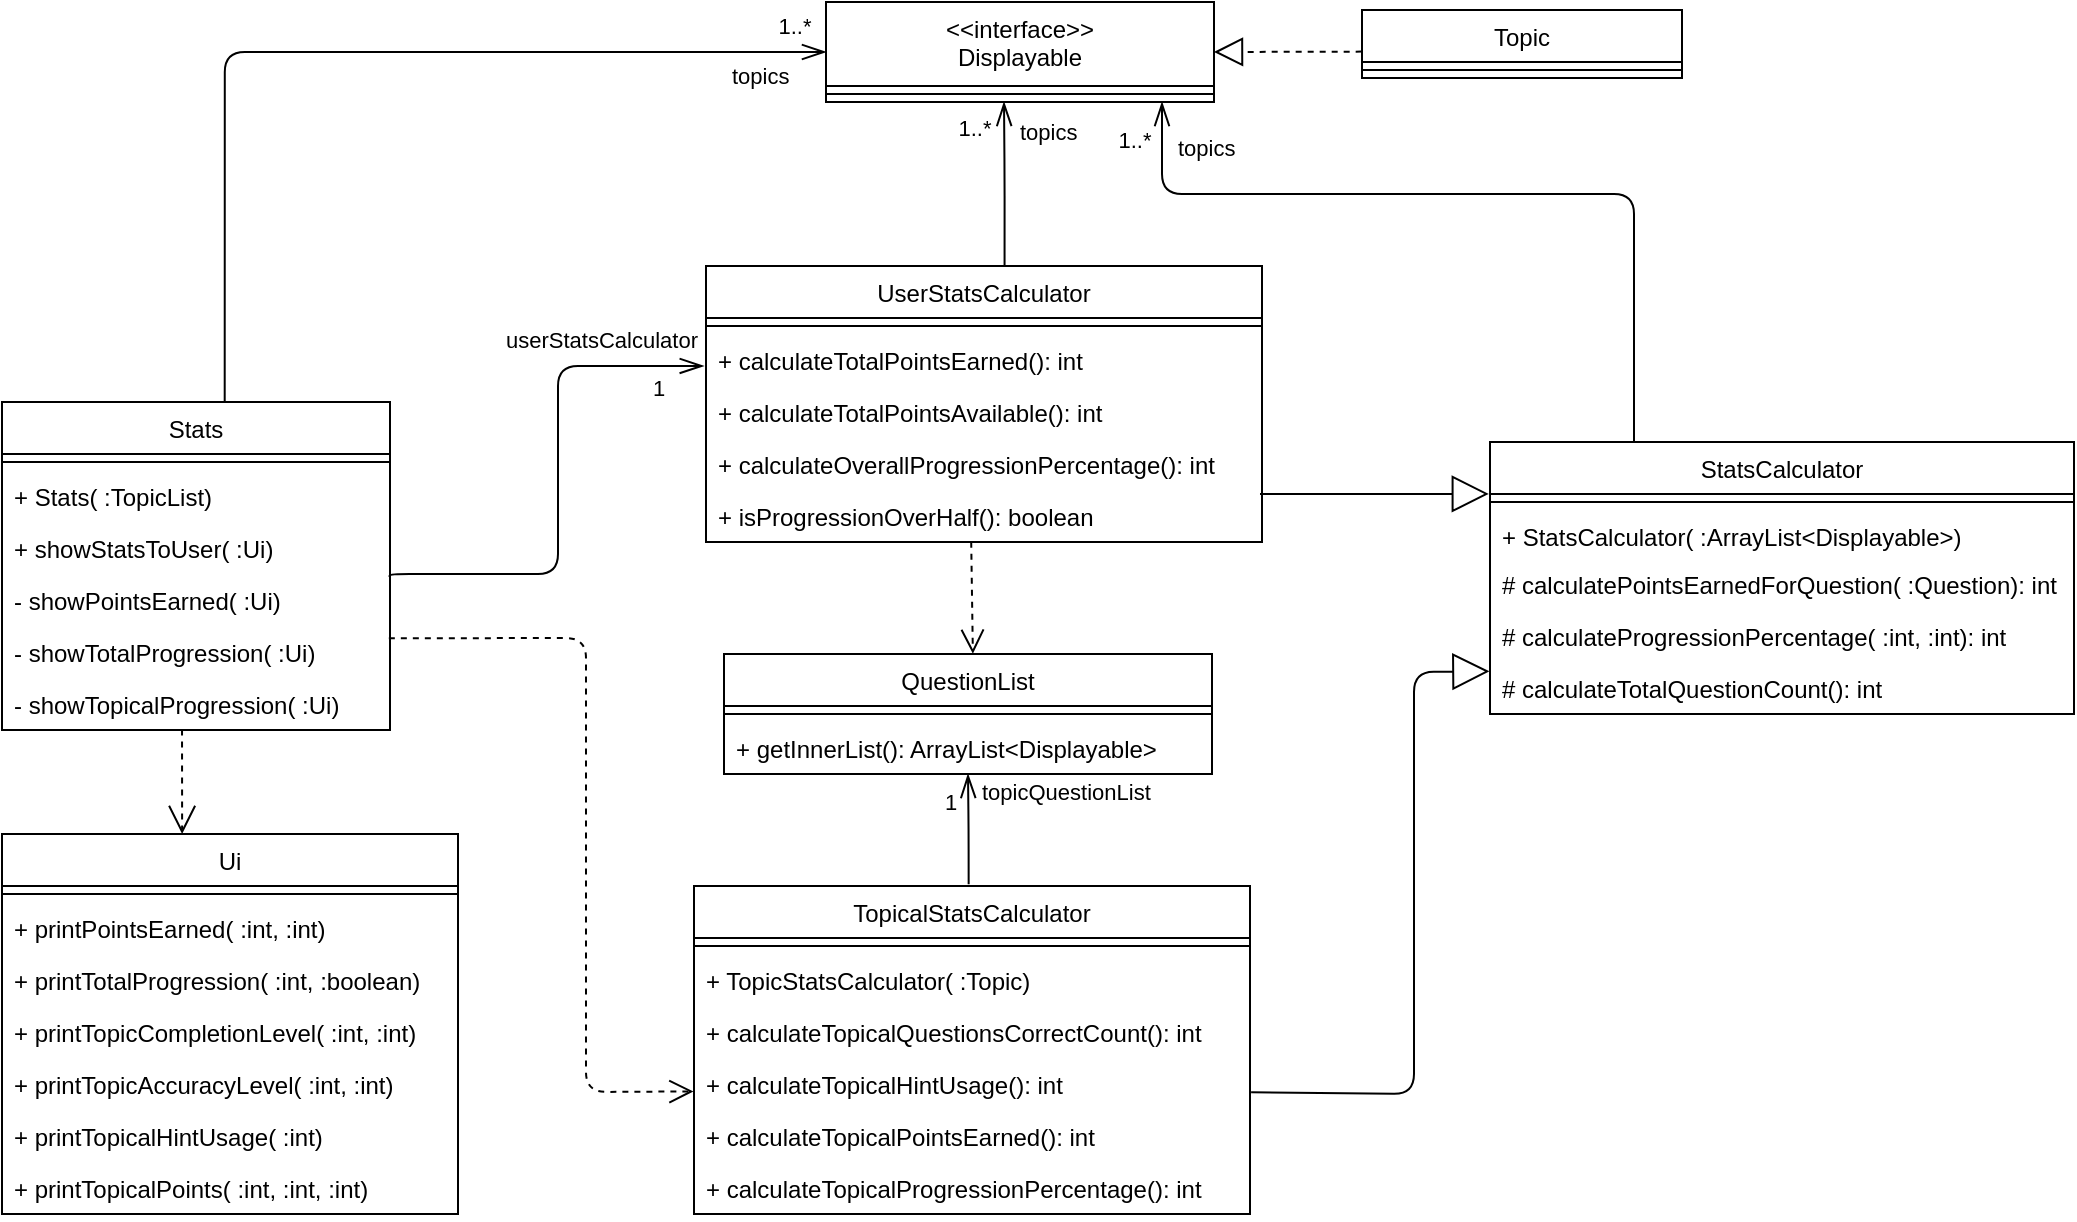 <mxfile version="13.9.2" type="device"><diagram id="C5RBs43oDa-KdzZeNtuy" name="Page-1"><mxGraphModel dx="1209" dy="596" grid="1" gridSize="2" guides="1" tooltips="1" connect="1" arrows="1" fold="1" page="1" pageScale="1" pageWidth="1169" pageHeight="827" math="0" shadow="0"><root><mxCell id="WIyWlLk6GJQsqaUBKTNV-0"/><mxCell id="WIyWlLk6GJQsqaUBKTNV-1" parent="WIyWlLk6GJQsqaUBKTNV-0"/><mxCell id="vh_4Dgs_r9eCXWPWWvIM-144" value="" style="endArrow=open;endSize=12;dashed=1;html=1;exitX=0.464;exitY=0.991;exitDx=0;exitDy=0;exitPerimeter=0;entryX=0.395;entryY=0;entryDx=0;entryDy=0;entryPerimeter=0;" parent="WIyWlLk6GJQsqaUBKTNV-1" source="vh_4Dgs_r9eCXWPWWvIM-139" target="vh_4Dgs_r9eCXWPWWvIM-140" edge="1"><mxGeometry width="160" relative="1" as="geometry"><mxPoint x="178" y="512" as="sourcePoint"/><mxPoint x="262" y="492" as="targetPoint"/></mxGeometry></mxCell><mxCell id="vh_4Dgs_r9eCXWPWWvIM-161" value="userStatsCalculator&lt;br&gt;" style="endArrow=openThin;endFill=0;html=1;edgeStyle=orthogonalEdgeStyle;align=left;verticalAlign=top;exitX=0.999;exitY=0.288;exitDx=0;exitDy=0;exitPerimeter=0;entryX=-0.004;entryY=0.614;entryDx=0;entryDy=0;entryPerimeter=0;endSize=10;" parent="WIyWlLk6GJQsqaUBKTNV-1" target="vh_4Dgs_r9eCXWPWWvIM-157" edge="1"><mxGeometry x="0.445" y="38" relative="1" as="geometry"><mxPoint x="571.806" y="427.488" as="sourcePoint"/><mxPoint x="726" y="354" as="targetPoint"/><Array as="points"><mxPoint x="572" y="426"/><mxPoint x="656" y="426"/><mxPoint x="656" y="322"/></Array><mxPoint x="-28" y="12" as="offset"/></mxGeometry></mxCell><mxCell id="vh_4Dgs_r9eCXWPWWvIM-162" value="1" style="edgeLabel;html=1;align=center;verticalAlign=middle;resizable=0;points=[];" parent="vh_4Dgs_r9eCXWPWWvIM-161" vertex="1" connectable="0"><mxGeometry x="0.411" y="2" relative="1" as="geometry"><mxPoint x="52" y="5.65" as="offset"/></mxGeometry></mxCell><mxCell id="vh_4Dgs_r9eCXWPWWvIM-206" value="&lt;&lt;interface&gt;&gt;&#10;Displayable&#10;" style="swimlane;fontStyle=0;align=center;verticalAlign=top;childLayout=stackLayout;horizontal=1;startSize=42;horizontalStack=0;resizeParent=1;resizeParentMax=0;resizeLast=0;collapsible=1;marginBottom=0;" parent="WIyWlLk6GJQsqaUBKTNV-1" vertex="1"><mxGeometry x="790" y="140" width="194" height="50" as="geometry"/></mxCell><mxCell id="vh_4Dgs_r9eCXWPWWvIM-213" value="topics" style="endArrow=openThin;endFill=0;html=1;edgeStyle=orthogonalEdgeStyle;align=left;verticalAlign=top;exitX=0.537;exitY=0.004;exitDx=0;exitDy=0;exitPerimeter=0;endSize=10;" parent="vh_4Dgs_r9eCXWPWWvIM-206" source="vh_4Dgs_r9eCXWPWWvIM-155" edge="1"><mxGeometry x="0.951" y="-6" relative="1" as="geometry"><mxPoint x="89" y="164" as="sourcePoint"/><mxPoint x="89" y="50" as="targetPoint"/><Array as="points"><mxPoint x="89" y="88"/><mxPoint x="89" y="88"/></Array><mxPoint as="offset"/></mxGeometry></mxCell><mxCell id="vh_4Dgs_r9eCXWPWWvIM-214" value="1..*" style="edgeLabel;html=1;align=center;verticalAlign=middle;resizable=0;points=[];" parent="vh_4Dgs_r9eCXWPWWvIM-213" vertex="1" connectable="0"><mxGeometry x="0.411" y="2" relative="1" as="geometry"><mxPoint x="-13.19" y="-12.23" as="offset"/></mxGeometry></mxCell><mxCell id="vh_4Dgs_r9eCXWPWWvIM-207" value="" style="line;strokeWidth=1;fillColor=none;align=left;verticalAlign=middle;spacingTop=-1;spacingLeft=3;spacingRight=3;rotatable=0;labelPosition=right;points=[];portConstraint=eastwest;" parent="vh_4Dgs_r9eCXWPWWvIM-206" vertex="1"><mxGeometry y="42" width="194" height="8" as="geometry"/></mxCell><mxCell id="vh_4Dgs_r9eCXWPWWvIM-171" value="" style="endArrow=open;endSize=10;dashed=1;html=1;exitX=0.997;exitY=0.236;exitDx=0;exitDy=0;exitPerimeter=0;entryX=-0.001;entryY=0.643;entryDx=0;entryDy=0;entryPerimeter=0;" parent="WIyWlLk6GJQsqaUBKTNV-1" source="vh_4Dgs_r9eCXWPWWvIM-138" target="vh_4Dgs_r9eCXWPWWvIM-169" edge="1"><mxGeometry width="160" relative="1" as="geometry"><mxPoint x="716.194" y="524.82" as="sourcePoint"/><mxPoint x="730" y="606" as="targetPoint"/><Array as="points"><mxPoint x="670" y="458"/><mxPoint x="670" y="685"/></Array></mxGeometry></mxCell><mxCell id="vh_4Dgs_r9eCXWPWWvIM-189" value="StatsCalculator" style="swimlane;fontStyle=0;align=center;verticalAlign=top;childLayout=stackLayout;horizontal=1;startSize=26;horizontalStack=0;resizeParent=1;resizeParentMax=0;resizeLast=0;collapsible=1;marginBottom=0;" parent="WIyWlLk6GJQsqaUBKTNV-1" vertex="1"><mxGeometry x="1122" y="360" width="292" height="136" as="geometry"/></mxCell><mxCell id="vh_4Dgs_r9eCXWPWWvIM-190" value="" style="line;strokeWidth=1;fillColor=none;align=left;verticalAlign=middle;spacingTop=-1;spacingLeft=3;spacingRight=3;rotatable=0;labelPosition=right;points=[];portConstraint=eastwest;" parent="vh_4Dgs_r9eCXWPWWvIM-189" vertex="1"><mxGeometry y="26" width="292" height="8" as="geometry"/></mxCell><mxCell id="vh_4Dgs_r9eCXWPWWvIM-191" value="+ StatsCalculator( :ArrayList&lt;Displayable&gt;)" style="text;strokeColor=none;fillColor=none;align=left;verticalAlign=top;spacingLeft=4;spacingRight=4;overflow=hidden;rotatable=0;points=[[0,0.5],[1,0.5]];portConstraint=eastwest;" parent="vh_4Dgs_r9eCXWPWWvIM-189" vertex="1"><mxGeometry y="34" width="292" height="24" as="geometry"/></mxCell><mxCell id="vh_4Dgs_r9eCXWPWWvIM-192" value="# calculatePointsEarnedForQuestion( :Question): int" style="text;strokeColor=none;fillColor=none;align=left;verticalAlign=top;spacingLeft=4;spacingRight=4;overflow=hidden;rotatable=0;points=[[0,0.5],[1,0.5]];portConstraint=eastwest;" parent="vh_4Dgs_r9eCXWPWWvIM-189" vertex="1"><mxGeometry y="58" width="292" height="26" as="geometry"/></mxCell><mxCell id="vh_4Dgs_r9eCXWPWWvIM-194" value="# calculateProgressionPercentage( :int, :int): int" style="text;strokeColor=none;fillColor=none;align=left;verticalAlign=top;spacingLeft=4;spacingRight=4;overflow=hidden;rotatable=0;points=[[0,0.5],[1,0.5]];portConstraint=eastwest;" parent="vh_4Dgs_r9eCXWPWWvIM-189" vertex="1"><mxGeometry y="84" width="292" height="26" as="geometry"/></mxCell><mxCell id="vh_4Dgs_r9eCXWPWWvIM-195" value="# calculateTotalQuestionCount(): int" style="text;strokeColor=none;fillColor=none;align=left;verticalAlign=top;spacingLeft=4;spacingRight=4;overflow=hidden;rotatable=0;points=[[0,0.5],[1,0.5]];portConstraint=eastwest;" parent="vh_4Dgs_r9eCXWPWWvIM-189" vertex="1"><mxGeometry y="110" width="292" height="26" as="geometry"/></mxCell><mxCell id="vh_4Dgs_r9eCXWPWWvIM-178" value="topicQuestionList" style="endArrow=openThin;endFill=0;html=1;edgeStyle=orthogonalEdgeStyle;align=left;verticalAlign=top;entryX=0.5;entryY=1;entryDx=0;entryDy=0;exitX=0.494;exitY=-0.005;exitDx=0;exitDy=0;exitPerimeter=0;endSize=10;" parent="WIyWlLk6GJQsqaUBKTNV-1" source="vh_4Dgs_r9eCXWPWWvIM-165" target="vh_4Dgs_r9eCXWPWWvIM-172" edge="1"><mxGeometry x="1" y="-6" relative="1" as="geometry"><mxPoint x="808" y="670" as="sourcePoint"/><mxPoint x="940" y="700.0" as="targetPoint"/><Array as="points"/><mxPoint x="-1" y="-4" as="offset"/></mxGeometry></mxCell><mxCell id="vh_4Dgs_r9eCXWPWWvIM-179" value="1" style="edgeLabel;html=1;align=center;verticalAlign=middle;resizable=0;points=[];" parent="vh_4Dgs_r9eCXWPWWvIM-178" vertex="1" connectable="0"><mxGeometry x="0.411" y="2" relative="1" as="geometry"><mxPoint x="-7.0" y="-2.28" as="offset"/></mxGeometry></mxCell><mxCell id="vh_4Dgs_r9eCXWPWWvIM-183" value="" style="endArrow=block;endSize=16;endFill=0;html=1;entryX=-0.002;entryY=0.191;entryDx=0;entryDy=0;entryPerimeter=0;" parent="WIyWlLk6GJQsqaUBKTNV-1" target="vh_4Dgs_r9eCXWPWWvIM-189" edge="1"><mxGeometry width="160" relative="1" as="geometry"><mxPoint x="1007" y="386" as="sourcePoint"/><mxPoint x="1084" y="390" as="targetPoint"/></mxGeometry></mxCell><mxCell id="vh_4Dgs_r9eCXWPWWvIM-184" value="" style="endArrow=block;endSize=16;endFill=0;html=1;entryX=-0.001;entryY=0.18;entryDx=0;entryDy=0;entryPerimeter=0;exitX=1.002;exitY=0.661;exitDx=0;exitDy=0;exitPerimeter=0;" parent="WIyWlLk6GJQsqaUBKTNV-1" source="vh_4Dgs_r9eCXWPWWvIM-169" target="vh_4Dgs_r9eCXWPWWvIM-195" edge="1"><mxGeometry width="160" relative="1" as="geometry"><mxPoint x="1006" y="554" as="sourcePoint"/><mxPoint x="1086" y="464" as="targetPoint"/><Array as="points"><mxPoint x="1084" y="686"/><mxPoint x="1084" y="475"/></Array></mxGeometry></mxCell><mxCell id="vh_4Dgs_r9eCXWPWWvIM-208" value="topics" style="endArrow=openThin;endFill=0;html=1;edgeStyle=orthogonalEdgeStyle;align=left;verticalAlign=top;exitX=0.574;exitY=0;exitDx=0;exitDy=0;exitPerimeter=0;entryX=0;entryY=0.5;entryDx=0;entryDy=0;endSize=10;" parent="WIyWlLk6GJQsqaUBKTNV-1" source="vh_4Dgs_r9eCXWPWWvIM-132" target="vh_4Dgs_r9eCXWPWWvIM-206" edge="1"><mxGeometry x="0.796" y="1" relative="1" as="geometry"><mxPoint x="490" y="334" as="sourcePoint"/><mxPoint x="590" y="336.0" as="targetPoint"/><Array as="points"><mxPoint x="489" y="165"/></Array><mxPoint as="offset"/></mxGeometry></mxCell><mxCell id="vh_4Dgs_r9eCXWPWWvIM-209" value="1..*" style="edgeLabel;html=1;align=center;verticalAlign=middle;resizable=0;points=[];" parent="vh_4Dgs_r9eCXWPWWvIM-208" vertex="1" connectable="0"><mxGeometry x="0.411" y="2" relative="1" as="geometry"><mxPoint x="123.9" y="-11" as="offset"/></mxGeometry></mxCell><mxCell id="vh_4Dgs_r9eCXWPWWvIM-210" value="topics" style="endArrow=openThin;endFill=0;html=1;edgeStyle=orthogonalEdgeStyle;align=left;verticalAlign=top;endSize=10;" parent="WIyWlLk6GJQsqaUBKTNV-1" source="vh_4Dgs_r9eCXWPWWvIM-189" target="vh_4Dgs_r9eCXWPWWvIM-206" edge="1"><mxGeometry x="0.951" y="-6" relative="1" as="geometry"><mxPoint x="1194" y="361" as="sourcePoint"/><mxPoint x="1032" y="166" as="targetPoint"/><Array as="points"><mxPoint x="1194" y="236"/><mxPoint x="958" y="236"/></Array><mxPoint as="offset"/></mxGeometry></mxCell><mxCell id="vh_4Dgs_r9eCXWPWWvIM-212" value="1..*" style="edgeLabel;html=1;align=center;verticalAlign=middle;resizable=0;points=[];" parent="WIyWlLk6GJQsqaUBKTNV-1" vertex="1" connectable="0"><mxGeometry x="692.0" y="206" as="geometry"><mxPoint x="252" y="3" as="offset"/></mxGeometry></mxCell><mxCell id="vh_4Dgs_r9eCXWPWWvIM-172" value="QuestionList&#10;" style="swimlane;fontStyle=0;align=center;verticalAlign=top;childLayout=stackLayout;horizontal=1;startSize=26;horizontalStack=0;resizeParent=1;resizeParentMax=0;resizeLast=0;collapsible=1;marginBottom=0;" parent="WIyWlLk6GJQsqaUBKTNV-1" vertex="1"><mxGeometry x="739" y="466" width="244" height="60" as="geometry"/></mxCell><mxCell id="vh_4Dgs_r9eCXWPWWvIM-173" value="" style="line;strokeWidth=1;fillColor=none;align=left;verticalAlign=middle;spacingTop=-1;spacingLeft=3;spacingRight=3;rotatable=0;labelPosition=right;points=[];portConstraint=eastwest;" parent="vh_4Dgs_r9eCXWPWWvIM-172" vertex="1"><mxGeometry y="26" width="244" height="8" as="geometry"/></mxCell><mxCell id="vh_4Dgs_r9eCXWPWWvIM-175" value="+ getInnerList(): ArrayList&lt;Displayable&gt;" style="text;strokeColor=none;fillColor=none;align=left;verticalAlign=top;spacingLeft=4;spacingRight=4;overflow=hidden;rotatable=0;points=[[0,0.5],[1,0.5]];portConstraint=eastwest;" parent="vh_4Dgs_r9eCXWPWWvIM-172" vertex="1"><mxGeometry y="34" width="244" height="26" as="geometry"/></mxCell><mxCell id="vh_4Dgs_r9eCXWPWWvIM-165" value="TopicalStatsCalculator" style="swimlane;fontStyle=0;align=center;verticalAlign=top;childLayout=stackLayout;horizontal=1;startSize=26;horizontalStack=0;resizeParent=1;resizeParentMax=0;resizeLast=0;collapsible=1;marginBottom=0;" parent="WIyWlLk6GJQsqaUBKTNV-1" vertex="1"><mxGeometry x="724" y="582" width="278" height="164" as="geometry"/></mxCell><mxCell id="vh_4Dgs_r9eCXWPWWvIM-166" value="" style="line;strokeWidth=1;fillColor=none;align=left;verticalAlign=middle;spacingTop=-1;spacingLeft=3;spacingRight=3;rotatable=0;labelPosition=right;points=[];portConstraint=eastwest;" parent="vh_4Dgs_r9eCXWPWWvIM-165" vertex="1"><mxGeometry y="26" width="278" height="8" as="geometry"/></mxCell><mxCell id="vh_4Dgs_r9eCXWPWWvIM-167" value="+ TopicStatsCalculator( :Topic)" style="text;strokeColor=none;fillColor=none;align=left;verticalAlign=top;spacingLeft=4;spacingRight=4;overflow=hidden;rotatable=0;points=[[0,0.5],[1,0.5]];portConstraint=eastwest;" parent="vh_4Dgs_r9eCXWPWWvIM-165" vertex="1"><mxGeometry y="34" width="278" height="26" as="geometry"/></mxCell><mxCell id="vh_4Dgs_r9eCXWPWWvIM-168" value="+ calculateTopicalQuestionsCorrectCount(): int" style="text;strokeColor=none;fillColor=none;align=left;verticalAlign=top;spacingLeft=4;spacingRight=4;overflow=hidden;rotatable=0;points=[[0,0.5],[1,0.5]];portConstraint=eastwest;" parent="vh_4Dgs_r9eCXWPWWvIM-165" vertex="1"><mxGeometry y="60" width="278" height="26" as="geometry"/></mxCell><mxCell id="vh_4Dgs_r9eCXWPWWvIM-169" value="+ calculateTopicalHintUsage(): int" style="text;strokeColor=none;fillColor=none;align=left;verticalAlign=top;spacingLeft=4;spacingRight=4;overflow=hidden;rotatable=0;points=[[0,0.5],[1,0.5]];portConstraint=eastwest;" parent="vh_4Dgs_r9eCXWPWWvIM-165" vertex="1"><mxGeometry y="86" width="278" height="26" as="geometry"/></mxCell><mxCell id="vh_4Dgs_r9eCXWPWWvIM-170" value="+ calculateTopicalPointsEarned(): int" style="text;strokeColor=none;fillColor=none;align=left;verticalAlign=top;spacingLeft=4;spacingRight=4;overflow=hidden;rotatable=0;points=[[0,0.5],[1,0.5]];portConstraint=eastwest;" parent="vh_4Dgs_r9eCXWPWWvIM-165" vertex="1"><mxGeometry y="112" width="278" height="26" as="geometry"/></mxCell><mxCell id="vh_4Dgs_r9eCXWPWWvIM-182" value="+ calculateTopicalProgressionPercentage(): int" style="text;strokeColor=none;fillColor=none;align=left;verticalAlign=top;spacingLeft=4;spacingRight=4;overflow=hidden;rotatable=0;points=[[0,0.5],[1,0.5]];portConstraint=eastwest;" parent="vh_4Dgs_r9eCXWPWWvIM-165" vertex="1"><mxGeometry y="138" width="278" height="26" as="geometry"/></mxCell><mxCell id="vh_4Dgs_r9eCXWPWWvIM-155" value="UserStatsCalculator" style="swimlane;fontStyle=0;align=center;verticalAlign=top;childLayout=stackLayout;horizontal=1;startSize=26;horizontalStack=0;resizeParent=1;resizeParentMax=0;resizeLast=0;collapsible=1;marginBottom=0;" parent="WIyWlLk6GJQsqaUBKTNV-1" vertex="1"><mxGeometry x="730" y="272" width="278" height="138" as="geometry"/></mxCell><mxCell id="vh_4Dgs_r9eCXWPWWvIM-156" value="" style="line;strokeWidth=1;fillColor=none;align=left;verticalAlign=middle;spacingTop=-1;spacingLeft=3;spacingRight=3;rotatable=0;labelPosition=right;points=[];portConstraint=eastwest;" parent="vh_4Dgs_r9eCXWPWWvIM-155" vertex="1"><mxGeometry y="26" width="278" height="8" as="geometry"/></mxCell><mxCell id="vh_4Dgs_r9eCXWPWWvIM-157" value="+ calculateTotalPointsEarned(): int" style="text;strokeColor=none;fillColor=none;align=left;verticalAlign=top;spacingLeft=4;spacingRight=4;overflow=hidden;rotatable=0;points=[[0,0.5],[1,0.5]];portConstraint=eastwest;" parent="vh_4Dgs_r9eCXWPWWvIM-155" vertex="1"><mxGeometry y="34" width="278" height="26" as="geometry"/></mxCell><mxCell id="vh_4Dgs_r9eCXWPWWvIM-158" value="+ calculateTotalPointsAvailable(): int" style="text;strokeColor=none;fillColor=none;align=left;verticalAlign=top;spacingLeft=4;spacingRight=4;overflow=hidden;rotatable=0;points=[[0,0.5],[1,0.5]];portConstraint=eastwest;" parent="vh_4Dgs_r9eCXWPWWvIM-155" vertex="1"><mxGeometry y="60" width="278" height="26" as="geometry"/></mxCell><mxCell id="vh_4Dgs_r9eCXWPWWvIM-159" value="+ calculateOverallProgressionPercentage(): int" style="text;strokeColor=none;fillColor=none;align=left;verticalAlign=top;spacingLeft=4;spacingRight=4;overflow=hidden;rotatable=0;points=[[0,0.5],[1,0.5]];portConstraint=eastwest;" parent="vh_4Dgs_r9eCXWPWWvIM-155" vertex="1"><mxGeometry y="86" width="278" height="26" as="geometry"/></mxCell><mxCell id="vh_4Dgs_r9eCXWPWWvIM-160" value="+ isProgressionOverHalf(): boolean" style="text;strokeColor=none;fillColor=none;align=left;verticalAlign=top;spacingLeft=4;spacingRight=4;overflow=hidden;rotatable=0;points=[[0,0.5],[1,0.5]];portConstraint=eastwest;" parent="vh_4Dgs_r9eCXWPWWvIM-155" vertex="1"><mxGeometry y="112" width="278" height="26" as="geometry"/></mxCell><mxCell id="vh_4Dgs_r9eCXWPWWvIM-231" value="" style="endArrow=open;endSize=10;dashed=1;html=1;exitX=0.477;exitY=0.994;exitDx=0;exitDy=0;exitPerimeter=0;entryX=0.51;entryY=-0.002;entryDx=0;entryDy=0;entryPerimeter=0;" parent="WIyWlLk6GJQsqaUBKTNV-1" source="vh_4Dgs_r9eCXWPWWvIM-160" target="vh_4Dgs_r9eCXWPWWvIM-172" edge="1"><mxGeometry x="-0.05" y="-2" width="160" relative="1" as="geometry"><mxPoint x="840" y="438" as="sourcePoint"/><mxPoint x="1000" y="438" as="targetPoint"/><mxPoint as="offset"/></mxGeometry></mxCell><mxCell id="vh_4Dgs_r9eCXWPWWvIM-132" value="Stats" style="swimlane;fontStyle=0;align=center;verticalAlign=top;childLayout=stackLayout;horizontal=1;startSize=26;horizontalStack=0;resizeParent=1;resizeParentMax=0;resizeLast=0;collapsible=1;marginBottom=0;" parent="WIyWlLk6GJQsqaUBKTNV-1" vertex="1"><mxGeometry x="378" y="340" width="194" height="164" as="geometry"/></mxCell><mxCell id="vh_4Dgs_r9eCXWPWWvIM-133" value="" style="line;strokeWidth=1;fillColor=none;align=left;verticalAlign=middle;spacingTop=-1;spacingLeft=3;spacingRight=3;rotatable=0;labelPosition=right;points=[];portConstraint=eastwest;" parent="vh_4Dgs_r9eCXWPWWvIM-132" vertex="1"><mxGeometry y="26" width="194" height="8" as="geometry"/></mxCell><mxCell id="vh_4Dgs_r9eCXWPWWvIM-135" value="+ Stats( :TopicList)" style="text;strokeColor=none;fillColor=none;align=left;verticalAlign=top;spacingLeft=4;spacingRight=4;overflow=hidden;rotatable=0;points=[[0,0.5],[1,0.5]];portConstraint=eastwest;" parent="vh_4Dgs_r9eCXWPWWvIM-132" vertex="1"><mxGeometry y="34" width="194" height="26" as="geometry"/></mxCell><mxCell id="vh_4Dgs_r9eCXWPWWvIM-136" value="+ showStatsToUser( :Ui)" style="text;strokeColor=none;fillColor=none;align=left;verticalAlign=top;spacingLeft=4;spacingRight=4;overflow=hidden;rotatable=0;points=[[0,0.5],[1,0.5]];portConstraint=eastwest;" parent="vh_4Dgs_r9eCXWPWWvIM-132" vertex="1"><mxGeometry y="60" width="194" height="26" as="geometry"/></mxCell><mxCell id="vh_4Dgs_r9eCXWPWWvIM-137" value="- showPointsEarned( :Ui)" style="text;strokeColor=none;fillColor=none;align=left;verticalAlign=top;spacingLeft=4;spacingRight=4;overflow=hidden;rotatable=0;points=[[0,0.5],[1,0.5]];portConstraint=eastwest;" parent="vh_4Dgs_r9eCXWPWWvIM-132" vertex="1"><mxGeometry y="86" width="194" height="26" as="geometry"/></mxCell><mxCell id="vh_4Dgs_r9eCXWPWWvIM-138" value="- showTotalProgression( :Ui)" style="text;strokeColor=none;fillColor=none;align=left;verticalAlign=top;spacingLeft=4;spacingRight=4;overflow=hidden;rotatable=0;points=[[0,0.5],[1,0.5]];portConstraint=eastwest;" parent="vh_4Dgs_r9eCXWPWWvIM-132" vertex="1"><mxGeometry y="112" width="194" height="26" as="geometry"/></mxCell><mxCell id="vh_4Dgs_r9eCXWPWWvIM-139" value="- showTopicalProgression( :Ui)" style="text;strokeColor=none;fillColor=none;align=left;verticalAlign=top;spacingLeft=4;spacingRight=4;overflow=hidden;rotatable=0;points=[[0,0.5],[1,0.5]];portConstraint=eastwest;" parent="vh_4Dgs_r9eCXWPWWvIM-132" vertex="1"><mxGeometry y="138" width="194" height="26" as="geometry"/></mxCell><mxCell id="vh_4Dgs_r9eCXWPWWvIM-140" value="Ui" style="swimlane;fontStyle=0;align=center;verticalAlign=top;childLayout=stackLayout;horizontal=1;startSize=26;horizontalStack=0;resizeParent=1;resizeParentMax=0;resizeLast=0;collapsible=1;marginBottom=0;" parent="WIyWlLk6GJQsqaUBKTNV-1" vertex="1"><mxGeometry x="378" y="556" width="228" height="190" as="geometry"><mxRectangle x="58" y="456" width="56" height="26" as="alternateBounds"/></mxGeometry></mxCell><mxCell id="vh_4Dgs_r9eCXWPWWvIM-141" value="" style="line;strokeWidth=1;fillColor=none;align=left;verticalAlign=middle;spacingTop=-1;spacingLeft=3;spacingRight=3;rotatable=0;labelPosition=right;points=[];portConstraint=eastwest;" parent="vh_4Dgs_r9eCXWPWWvIM-140" vertex="1"><mxGeometry y="26" width="228" height="8" as="geometry"/></mxCell><mxCell id="vh_4Dgs_r9eCXWPWWvIM-142" value="+ printPointsEarned( :int, :int)" style="text;strokeColor=none;fillColor=none;align=left;verticalAlign=top;spacingLeft=4;spacingRight=4;overflow=hidden;rotatable=0;points=[[0,0.5],[1,0.5]];portConstraint=eastwest;" parent="vh_4Dgs_r9eCXWPWWvIM-140" vertex="1"><mxGeometry y="34" width="228" height="26" as="geometry"/></mxCell><mxCell id="vh_4Dgs_r9eCXWPWWvIM-143" value="+ printTotalProgression( :int, :boolean)" style="text;strokeColor=none;fillColor=none;align=left;verticalAlign=top;spacingLeft=4;spacingRight=4;overflow=hidden;rotatable=0;points=[[0,0.5],[1,0.5]];portConstraint=eastwest;" parent="vh_4Dgs_r9eCXWPWWvIM-140" vertex="1"><mxGeometry y="60" width="228" height="26" as="geometry"/></mxCell><mxCell id="vh_4Dgs_r9eCXWPWWvIM-151" value="+ printTopicCompletionLevel( :int, :int)" style="text;strokeColor=none;fillColor=none;align=left;verticalAlign=top;spacingLeft=4;spacingRight=4;overflow=hidden;rotatable=0;points=[[0,0.5],[1,0.5]];portConstraint=eastwest;" parent="vh_4Dgs_r9eCXWPWWvIM-140" vertex="1"><mxGeometry y="86" width="228" height="26" as="geometry"/></mxCell><mxCell id="vh_4Dgs_r9eCXWPWWvIM-152" value="+ printTopicAccuracyLevel( :int, :int)" style="text;strokeColor=none;fillColor=none;align=left;verticalAlign=top;spacingLeft=4;spacingRight=4;overflow=hidden;rotatable=0;points=[[0,0.5],[1,0.5]];portConstraint=eastwest;" parent="vh_4Dgs_r9eCXWPWWvIM-140" vertex="1"><mxGeometry y="112" width="228" height="26" as="geometry"/></mxCell><mxCell id="vh_4Dgs_r9eCXWPWWvIM-153" value="+ printTopicalHintUsage( :int)" style="text;strokeColor=none;fillColor=none;align=left;verticalAlign=top;spacingLeft=4;spacingRight=4;overflow=hidden;rotatable=0;points=[[0,0.5],[1,0.5]];portConstraint=eastwest;" parent="vh_4Dgs_r9eCXWPWWvIM-140" vertex="1"><mxGeometry y="138" width="228" height="26" as="geometry"/></mxCell><mxCell id="vh_4Dgs_r9eCXWPWWvIM-154" value="+ printTopicalPoints( :int, :int, :int)" style="text;strokeColor=none;fillColor=none;align=left;verticalAlign=top;spacingLeft=4;spacingRight=4;overflow=hidden;rotatable=0;points=[[0,0.5],[1,0.5]];portConstraint=eastwest;" parent="vh_4Dgs_r9eCXWPWWvIM-140" vertex="1"><mxGeometry y="164" width="228" height="26" as="geometry"/></mxCell><mxCell id="qhCBcGRzaeIMmQeW3QSE-0" value="" style="endArrow=block;dashed=1;endFill=0;endSize=12;html=1;entryX=1;entryY=0.5;entryDx=0;entryDy=0;exitX=-0.001;exitY=0.612;exitDx=0;exitDy=0;exitPerimeter=0;" parent="WIyWlLk6GJQsqaUBKTNV-1" source="qhCBcGRzaeIMmQeW3QSE-1" target="vh_4Dgs_r9eCXWPWWvIM-206" edge="1"><mxGeometry width="160" relative="1" as="geometry"><mxPoint x="1060" y="165" as="sourcePoint"/><mxPoint x="1028" y="146" as="targetPoint"/></mxGeometry></mxCell><mxCell id="qhCBcGRzaeIMmQeW3QSE-1" value="Topic" style="swimlane;fontStyle=0;align=center;verticalAlign=top;childLayout=stackLayout;horizontal=1;startSize=26;horizontalStack=0;resizeParent=1;resizeParentMax=0;resizeLast=0;collapsible=1;marginBottom=0;" parent="WIyWlLk6GJQsqaUBKTNV-1" vertex="1"><mxGeometry x="1058" y="144" width="160" height="34" as="geometry"/></mxCell><mxCell id="qhCBcGRzaeIMmQeW3QSE-2" value="" style="line;strokeWidth=1;fillColor=none;align=left;verticalAlign=middle;spacingTop=-1;spacingLeft=3;spacingRight=3;rotatable=0;labelPosition=right;points=[];portConstraint=eastwest;" parent="qhCBcGRzaeIMmQeW3QSE-1" vertex="1"><mxGeometry y="26" width="160" height="8" as="geometry"/></mxCell></root></mxGraphModel></diagram></mxfile>